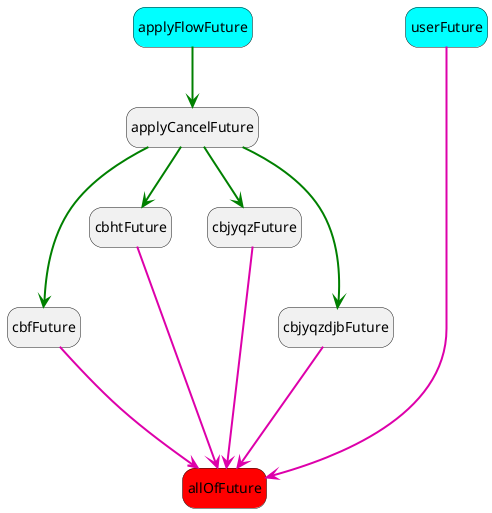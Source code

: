 @startuml
hide empty description
state "applyFlowFuture" #cyan
state "userFuture" #cyan

state "applyCancelFuture"
state "cbfFuture"
state "cbhtFuture"
state "cbjyqzFuture"
state "cbjyqzdjbFuture"
state "allOfFuture" #red




applyFlowFuture -[#green,bold]-> applyCancelFuture
applyCancelFuture --[#green,bold]-> cbfFuture
applyCancelFuture -[#green,bold]-> cbhtFuture
applyCancelFuture -[#green,bold]-> cbjyqzFuture
applyCancelFuture -[#green,bold]-> cbjyqzdjbFuture

cbfFuture -[#DD00AA,bold]--> allOfFuture
cbhtFuture --[#DD00AA,bold]--> allOfFuture
cbjyqzFuture --[#DD00AA,bold]--> allOfFuture
cbjyqzdjbFuture -[#DD00AA,bold]--> allOfFuture
userFuture ----[#DD00AA,bold]--> allOfFuture






@enduml